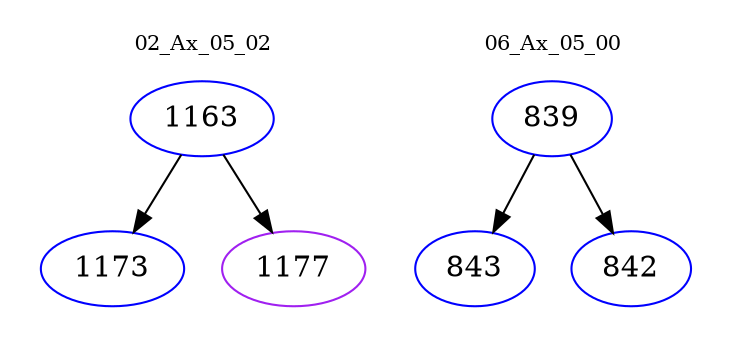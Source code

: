 digraph{
subgraph cluster_0 {
color = white
label = "02_Ax_05_02";
fontsize=10;
T0_1163 [label="1163", color="blue"]
T0_1163 -> T0_1173 [color="black"]
T0_1173 [label="1173", color="blue"]
T0_1163 -> T0_1177 [color="black"]
T0_1177 [label="1177", color="purple"]
}
subgraph cluster_1 {
color = white
label = "06_Ax_05_00";
fontsize=10;
T1_839 [label="839", color="blue"]
T1_839 -> T1_843 [color="black"]
T1_843 [label="843", color="blue"]
T1_839 -> T1_842 [color="black"]
T1_842 [label="842", color="blue"]
}
}
